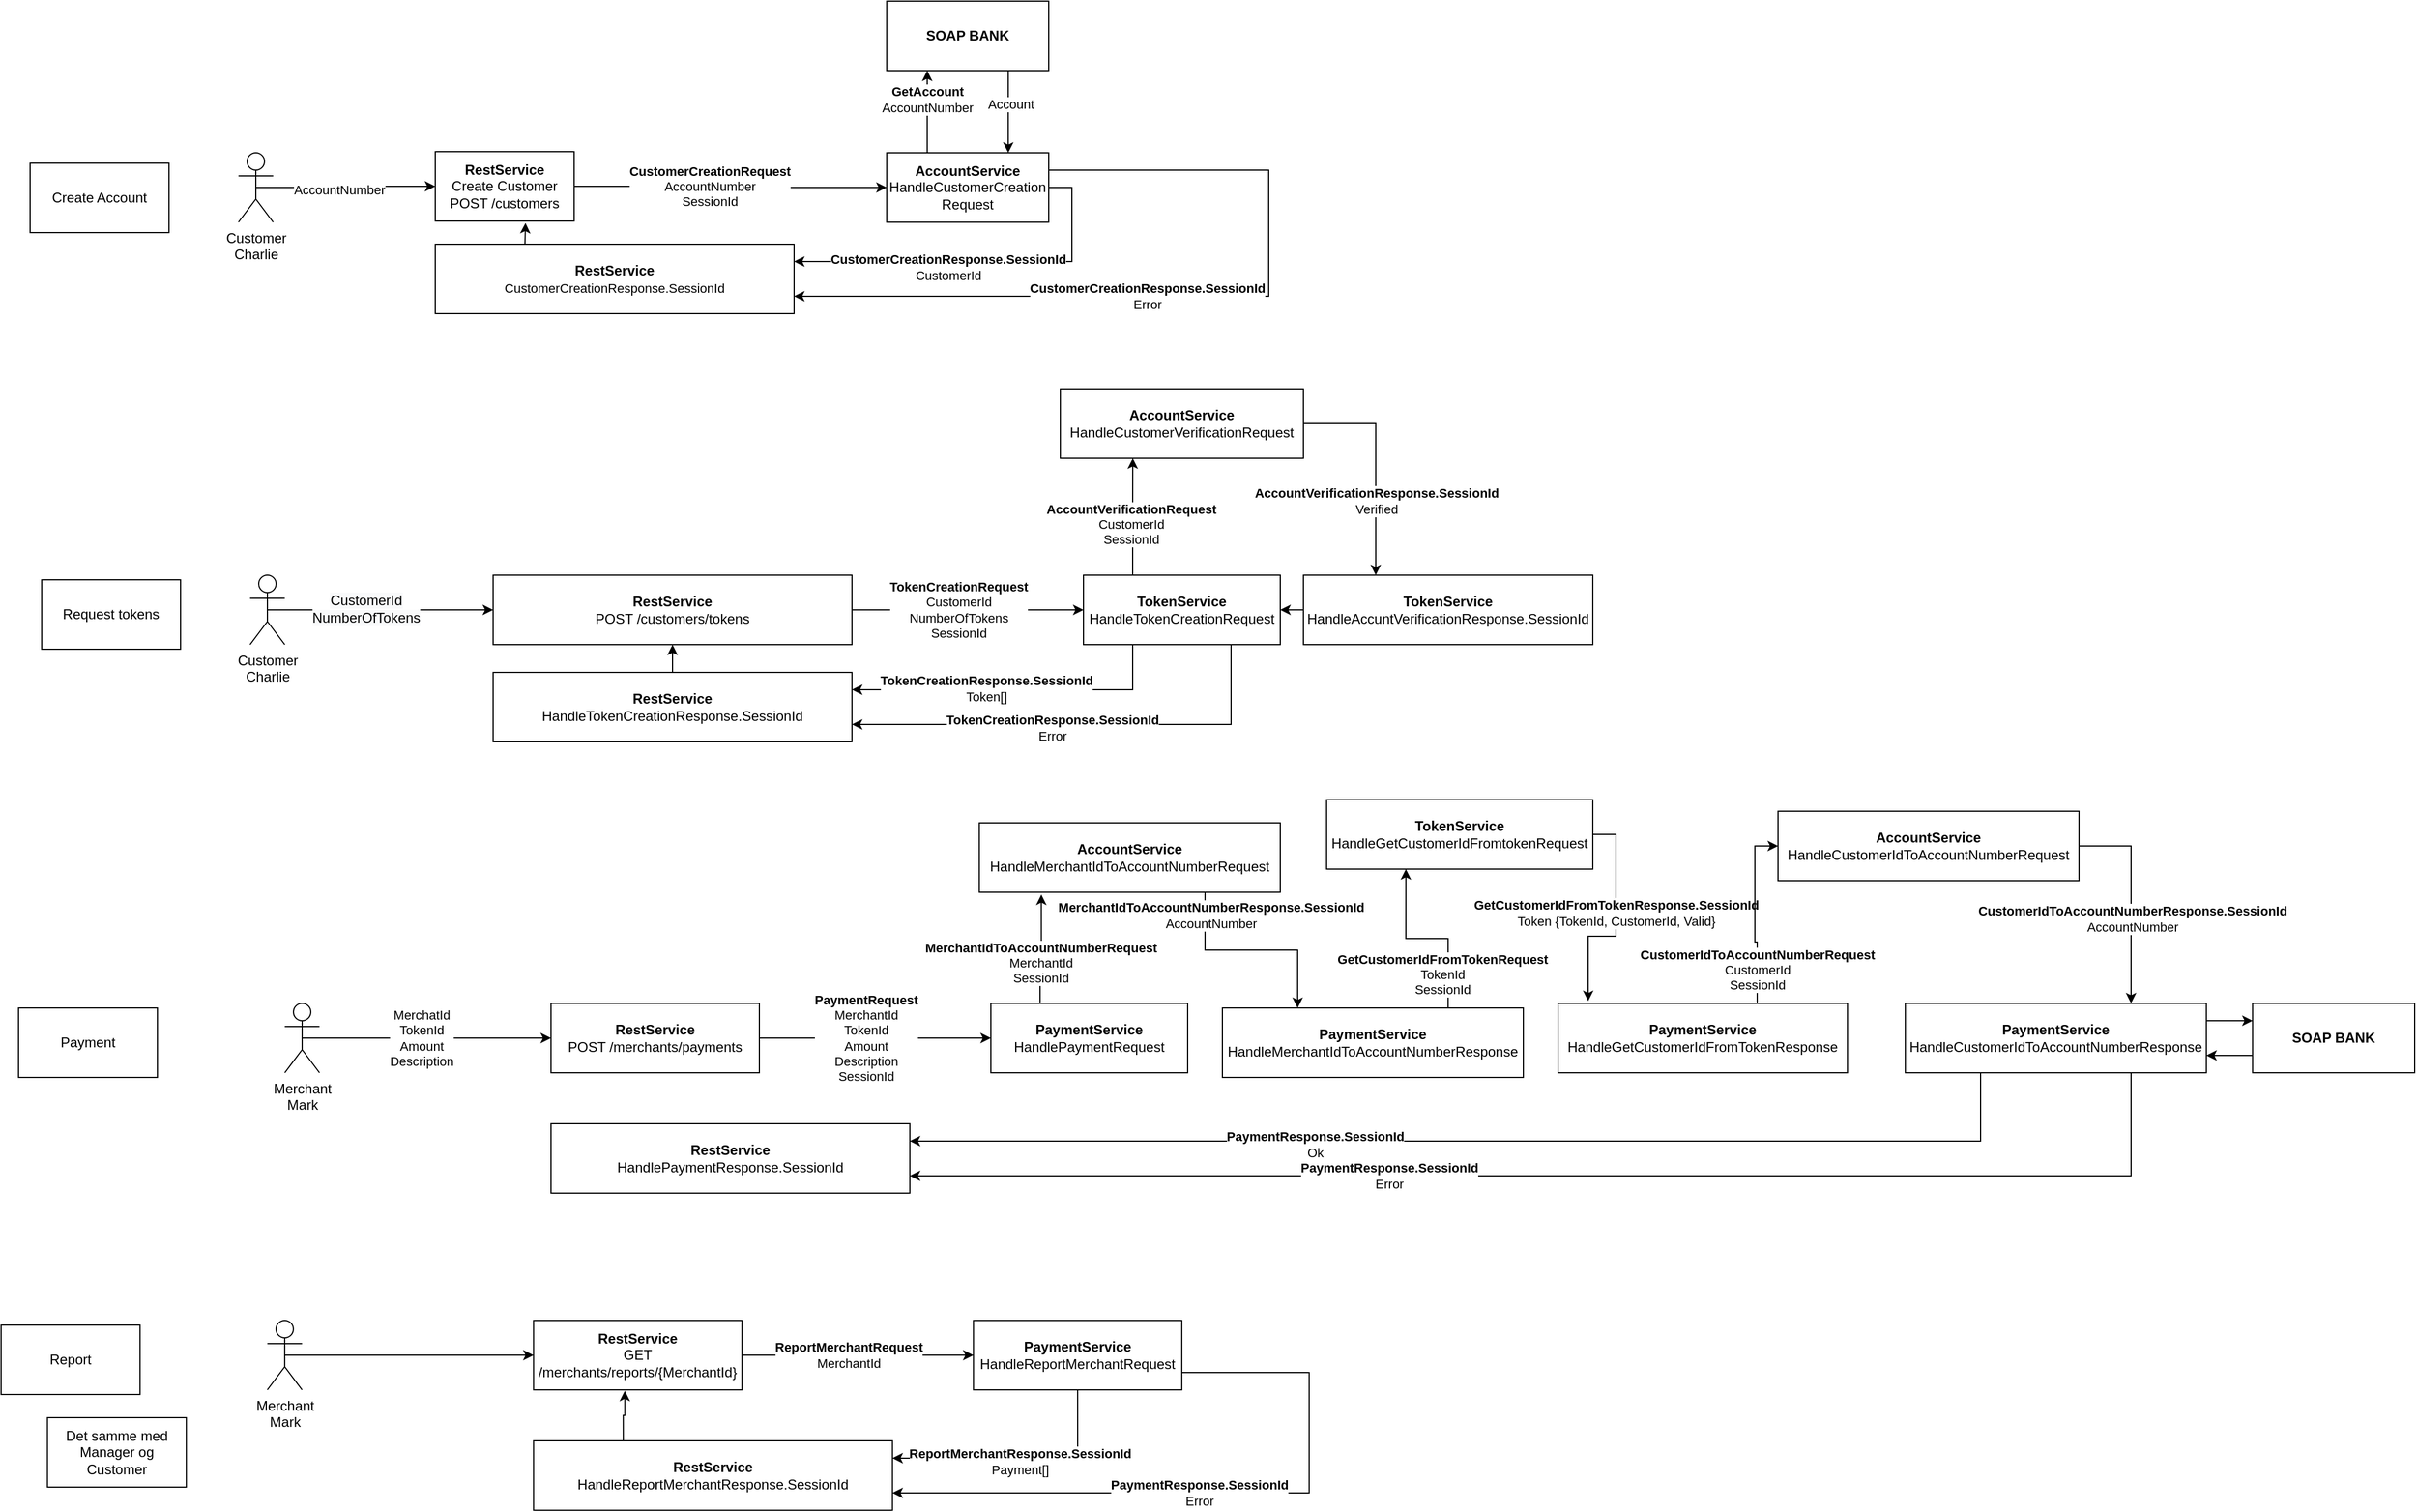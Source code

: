 <mxfile version="16.1.2" type="device" pages="2"><diagram id="B-tO2Gpn6sbbD3hpgvYy" name="Page-1"><mxGraphModel dx="3685" dy="1573" grid="1" gridSize="10" guides="1" tooltips="1" connect="1" arrows="1" fold="1" page="1" pageScale="1" pageWidth="1100" pageHeight="850" math="0" shadow="0"><root><mxCell id="0"/><mxCell id="1" parent="0"/><mxCell id="RyTkmP72of4yGlejOALB-6" style="edgeStyle=orthogonalEdgeStyle;rounded=0;orthogonalLoop=1;jettySize=auto;html=1;exitX=0.5;exitY=0.5;exitDx=0;exitDy=0;exitPerimeter=0;entryX=0;entryY=0.5;entryDx=0;entryDy=0;" edge="1" parent="1" source="RyTkmP72of4yGlejOALB-1" target="RyTkmP72of4yGlejOALB-5"><mxGeometry relative="1" as="geometry"/></mxCell><mxCell id="RyTkmP72of4yGlejOALB-7" value="AccountNumber" style="edgeLabel;html=1;align=center;verticalAlign=middle;resizable=0;points=[];" vertex="1" connectable="0" parent="RyTkmP72of4yGlejOALB-6"><mxGeometry x="-0.08" y="-2" relative="1" as="geometry"><mxPoint as="offset"/></mxGeometry></mxCell><mxCell id="RyTkmP72of4yGlejOALB-1" value="Customer&lt;br&gt;Charlie" style="shape=umlActor;verticalLabelPosition=bottom;verticalAlign=top;html=1;outlineConnect=0;" vertex="1" parent="1"><mxGeometry x="-800" y="161" width="30" height="60" as="geometry"/></mxCell><mxCell id="RyTkmP72of4yGlejOALB-9" style="edgeStyle=orthogonalEdgeStyle;rounded=0;orthogonalLoop=1;jettySize=auto;html=1;exitX=1;exitY=0.5;exitDx=0;exitDy=0;entryX=0;entryY=0.5;entryDx=0;entryDy=0;" edge="1" parent="1" source="RyTkmP72of4yGlejOALB-5" target="RyTkmP72of4yGlejOALB-8"><mxGeometry relative="1" as="geometry"/></mxCell><mxCell id="RyTkmP72of4yGlejOALB-10" value="&lt;b&gt;CustomerCreationRequest&lt;/b&gt;&lt;br&gt;AccountNumber&lt;br&gt;SessionId" style="edgeLabel;html=1;align=center;verticalAlign=middle;resizable=0;points=[];" vertex="1" connectable="0" parent="RyTkmP72of4yGlejOALB-9"><mxGeometry x="-0.3" relative="1" as="geometry"><mxPoint x="22" as="offset"/></mxGeometry></mxCell><mxCell id="RyTkmP72of4yGlejOALB-5" value="&lt;b&gt;RestService&lt;/b&gt;&lt;br&gt;Create Customer&lt;br&gt;POST /customers" style="rounded=0;whiteSpace=wrap;html=1;" vertex="1" parent="1"><mxGeometry x="-630" y="160" width="120" height="60" as="geometry"/></mxCell><mxCell id="RyTkmP72of4yGlejOALB-12" style="edgeStyle=orthogonalEdgeStyle;rounded=0;orthogonalLoop=1;jettySize=auto;html=1;exitX=0.25;exitY=0;exitDx=0;exitDy=0;entryX=0.25;entryY=1;entryDx=0;entryDy=0;" edge="1" parent="1" source="RyTkmP72of4yGlejOALB-8" target="RyTkmP72of4yGlejOALB-11"><mxGeometry relative="1" as="geometry"/></mxCell><mxCell id="RyTkmP72of4yGlejOALB-14" value="&lt;b&gt;GetAccount&lt;/b&gt;&lt;br&gt;AccountNumber" style="edgeLabel;html=1;align=center;verticalAlign=middle;resizable=0;points=[];" vertex="1" connectable="0" parent="RyTkmP72of4yGlejOALB-12"><mxGeometry x="0.315" relative="1" as="geometry"><mxPoint as="offset"/></mxGeometry></mxCell><mxCell id="RyTkmP72of4yGlejOALB-16" style="edgeStyle=orthogonalEdgeStyle;rounded=0;orthogonalLoop=1;jettySize=auto;html=1;exitX=1;exitY=0.5;exitDx=0;exitDy=0;entryX=1;entryY=0.25;entryDx=0;entryDy=0;" edge="1" parent="1" source="RyTkmP72of4yGlejOALB-8" target="RyTkmP72of4yGlejOALB-68"><mxGeometry relative="1" as="geometry"><Array as="points"><mxPoint x="-80" y="191"/><mxPoint x="-80" y="255"/></Array></mxGeometry></mxCell><mxCell id="RyTkmP72of4yGlejOALB-17" value="&lt;b&gt;CustomerCreationResponse.SessionId&lt;br&gt;&lt;/b&gt;CustomerId" style="edgeLabel;html=1;align=center;verticalAlign=middle;resizable=0;points=[];" vertex="1" connectable="0" parent="RyTkmP72of4yGlejOALB-16"><mxGeometry x="0.179" y="5" relative="1" as="geometry"><mxPoint as="offset"/></mxGeometry></mxCell><mxCell id="RyTkmP72of4yGlejOALB-18" style="edgeStyle=orthogonalEdgeStyle;rounded=0;orthogonalLoop=1;jettySize=auto;html=1;exitX=1;exitY=0.25;exitDx=0;exitDy=0;entryX=1;entryY=0.75;entryDx=0;entryDy=0;" edge="1" parent="1" source="RyTkmP72of4yGlejOALB-8" target="RyTkmP72of4yGlejOALB-68"><mxGeometry relative="1" as="geometry"><Array as="points"><mxPoint x="90" y="176"/><mxPoint x="90" y="285"/></Array></mxGeometry></mxCell><mxCell id="RyTkmP72of4yGlejOALB-19" value="&lt;b&gt;CustomerCreationResponse.SessionId&lt;br&gt;&lt;/b&gt;Error" style="edgeLabel;html=1;align=center;verticalAlign=middle;resizable=0;points=[];" vertex="1" connectable="0" parent="RyTkmP72of4yGlejOALB-18"><mxGeometry x="0.168" y="-1" relative="1" as="geometry"><mxPoint x="10" y="1" as="offset"/></mxGeometry></mxCell><mxCell id="RyTkmP72of4yGlejOALB-8" value="&lt;b&gt;AccountService&lt;br&gt;&lt;/b&gt;HandleCustomerCreation&lt;br&gt;Request" style="rounded=0;whiteSpace=wrap;html=1;" vertex="1" parent="1"><mxGeometry x="-240" y="161" width="140" height="60" as="geometry"/></mxCell><mxCell id="RyTkmP72of4yGlejOALB-13" style="edgeStyle=orthogonalEdgeStyle;rounded=0;orthogonalLoop=1;jettySize=auto;html=1;exitX=0.75;exitY=1;exitDx=0;exitDy=0;entryX=0.75;entryY=0;entryDx=0;entryDy=0;" edge="1" parent="1" source="RyTkmP72of4yGlejOALB-11" target="RyTkmP72of4yGlejOALB-8"><mxGeometry relative="1" as="geometry"/></mxCell><mxCell id="RyTkmP72of4yGlejOALB-15" value="Account" style="edgeLabel;html=1;align=center;verticalAlign=middle;resizable=0;points=[];" vertex="1" connectable="0" parent="RyTkmP72of4yGlejOALB-13"><mxGeometry x="-0.202" y="2" relative="1" as="geometry"><mxPoint as="offset"/></mxGeometry></mxCell><mxCell id="RyTkmP72of4yGlejOALB-11" value="&lt;b&gt;SOAP BANK&lt;/b&gt;" style="rounded=0;whiteSpace=wrap;html=1;" vertex="1" parent="1"><mxGeometry x="-240" y="30" width="140" height="60" as="geometry"/></mxCell><mxCell id="RyTkmP72of4yGlejOALB-20" style="edgeStyle=orthogonalEdgeStyle;rounded=0;orthogonalLoop=1;jettySize=auto;html=1;exitX=0.5;exitY=0.5;exitDx=0;exitDy=0;exitPerimeter=0;entryX=0;entryY=0.5;entryDx=0;entryDy=0;" edge="1" parent="1" source="RyTkmP72of4yGlejOALB-22" target="RyTkmP72of4yGlejOALB-25"><mxGeometry relative="1" as="geometry"/></mxCell><mxCell id="RyTkmP72of4yGlejOALB-64" value="&lt;span style=&quot;font-size: 12px ; background-color: rgb(248 , 249 , 250)&quot;&gt;CustomerId&lt;br&gt;NumberOfTokens&lt;/span&gt;" style="edgeLabel;html=1;align=center;verticalAlign=middle;resizable=0;points=[];" vertex="1" connectable="0" parent="RyTkmP72of4yGlejOALB-20"><mxGeometry x="-0.134" y="1" relative="1" as="geometry"><mxPoint as="offset"/></mxGeometry></mxCell><mxCell id="RyTkmP72of4yGlejOALB-22" value="Customer&lt;br&gt;Charlie" style="shape=umlActor;verticalLabelPosition=bottom;verticalAlign=top;html=1;outlineConnect=0;" vertex="1" parent="1"><mxGeometry x="-790" y="526" width="30" height="60" as="geometry"/></mxCell><mxCell id="RyTkmP72of4yGlejOALB-23" style="edgeStyle=orthogonalEdgeStyle;rounded=0;orthogonalLoop=1;jettySize=auto;html=1;exitX=1;exitY=0.5;exitDx=0;exitDy=0;entryX=0;entryY=0.5;entryDx=0;entryDy=0;" edge="1" parent="1" source="RyTkmP72of4yGlejOALB-25" target="RyTkmP72of4yGlejOALB-32"><mxGeometry relative="1" as="geometry"/></mxCell><mxCell id="RyTkmP72of4yGlejOALB-24" value="&lt;b&gt;TokenCreationRequest&lt;/b&gt;&lt;br&gt;CustomerId&lt;br&gt;NumberOfTokens&lt;br&gt;SessionId" style="edgeLabel;html=1;align=center;verticalAlign=middle;resizable=0;points=[];" vertex="1" connectable="0" parent="RyTkmP72of4yGlejOALB-23"><mxGeometry x="-0.3" relative="1" as="geometry"><mxPoint x="22" as="offset"/></mxGeometry></mxCell><mxCell id="RyTkmP72of4yGlejOALB-25" value="&lt;b&gt;RestService&lt;br&gt;&lt;/b&gt;POST /customers/tokens" style="rounded=0;whiteSpace=wrap;html=1;" vertex="1" parent="1"><mxGeometry x="-580" y="526" width="310" height="60" as="geometry"/></mxCell><mxCell id="RyTkmP72of4yGlejOALB-39" style="edgeStyle=orthogonalEdgeStyle;rounded=0;orthogonalLoop=1;jettySize=auto;html=1;exitX=0.25;exitY=0;exitDx=0;exitDy=0;entryX=0.298;entryY=1;entryDx=0;entryDy=0;entryPerimeter=0;" edge="1" parent="1" source="RyTkmP72of4yGlejOALB-32" target="RyTkmP72of4yGlejOALB-38"><mxGeometry relative="1" as="geometry"/></mxCell><mxCell id="RyTkmP72of4yGlejOALB-40" value="&lt;b&gt;AccountVerificationRequest&lt;/b&gt;&lt;br&gt;CustomerId&lt;br&gt;SessionId" style="edgeLabel;html=1;align=center;verticalAlign=middle;resizable=0;points=[];" vertex="1" connectable="0" parent="RyTkmP72of4yGlejOALB-39"><mxGeometry x="-0.276" y="2" relative="1" as="geometry"><mxPoint y="-8" as="offset"/></mxGeometry></mxCell><mxCell id="RyTkmP72of4yGlejOALB-43" style="edgeStyle=orthogonalEdgeStyle;rounded=0;orthogonalLoop=1;jettySize=auto;html=1;exitX=0.25;exitY=1;exitDx=0;exitDy=0;entryX=1;entryY=0.25;entryDx=0;entryDy=0;" edge="1" parent="1" source="RyTkmP72of4yGlejOALB-32" target="RyTkmP72of4yGlejOALB-66"><mxGeometry relative="1" as="geometry"/></mxCell><mxCell id="RyTkmP72of4yGlejOALB-44" value="&lt;b&gt;TokenCreationResponse.SessionId&lt;br&gt;&lt;/b&gt;Token[]" style="edgeLabel;html=1;align=center;verticalAlign=middle;resizable=0;points=[];" vertex="1" connectable="0" parent="RyTkmP72of4yGlejOALB-43"><mxGeometry x="0.181" y="-1" relative="1" as="geometry"><mxPoint as="offset"/></mxGeometry></mxCell><mxCell id="RyTkmP72of4yGlejOALB-45" style="edgeStyle=orthogonalEdgeStyle;rounded=0;orthogonalLoop=1;jettySize=auto;html=1;exitX=0.75;exitY=1;exitDx=0;exitDy=0;entryX=1;entryY=0.75;entryDx=0;entryDy=0;" edge="1" parent="1" source="RyTkmP72of4yGlejOALB-32" target="RyTkmP72of4yGlejOALB-66"><mxGeometry relative="1" as="geometry"><Array as="points"><mxPoint x="58" y="655"/></Array></mxGeometry></mxCell><mxCell id="RyTkmP72of4yGlejOALB-46" value="&lt;b&gt;TokenCreationResponse.SessionId&lt;br&gt;&lt;/b&gt;Error" style="edgeLabel;html=1;align=center;verticalAlign=middle;resizable=0;points=[];" vertex="1" connectable="0" parent="RyTkmP72of4yGlejOALB-45"><mxGeometry x="0.127" y="3" relative="1" as="geometry"><mxPoint as="offset"/></mxGeometry></mxCell><mxCell id="RyTkmP72of4yGlejOALB-32" value="&lt;b&gt;TokenService&lt;/b&gt;&lt;br&gt;HandleTokenCreationRequest" style="rounded=0;whiteSpace=wrap;html=1;" vertex="1" parent="1"><mxGeometry x="-70" y="526" width="170" height="60" as="geometry"/></mxCell><mxCell id="RyTkmP72of4yGlejOALB-36" value="Create Account" style="rounded=0;whiteSpace=wrap;html=1;" vertex="1" parent="1"><mxGeometry x="-980" y="170" width="120" height="60" as="geometry"/></mxCell><mxCell id="RyTkmP72of4yGlejOALB-37" value="Request tokens" style="rounded=0;whiteSpace=wrap;html=1;" vertex="1" parent="1"><mxGeometry x="-970" y="530" width="120" height="60" as="geometry"/></mxCell><mxCell id="RyTkmP72of4yGlejOALB-41" style="edgeStyle=orthogonalEdgeStyle;rounded=0;orthogonalLoop=1;jettySize=auto;html=1;exitX=1;exitY=0.5;exitDx=0;exitDy=0;entryX=0.25;entryY=0;entryDx=0;entryDy=0;" edge="1" parent="1" source="RyTkmP72of4yGlejOALB-38" target="RyTkmP72of4yGlejOALB-70"><mxGeometry relative="1" as="geometry"/></mxCell><mxCell id="RyTkmP72of4yGlejOALB-42" value="&lt;b&gt;AccountVerificationResponse.SessionId&lt;br&gt;&lt;/b&gt;Verified" style="edgeLabel;html=1;align=center;verticalAlign=middle;resizable=0;points=[];" vertex="1" connectable="0" parent="RyTkmP72of4yGlejOALB-41"><mxGeometry x="-0.356" y="2" relative="1" as="geometry"><mxPoint x="-2" y="67" as="offset"/></mxGeometry></mxCell><mxCell id="RyTkmP72of4yGlejOALB-38" value="&lt;b&gt;AccountService&lt;/b&gt;&lt;br&gt;HandleCustomerVerificationRequest" style="rounded=0;whiteSpace=wrap;html=1;" vertex="1" parent="1"><mxGeometry x="-90" y="365" width="210" height="60" as="geometry"/></mxCell><mxCell id="RyTkmP72of4yGlejOALB-47" style="edgeStyle=orthogonalEdgeStyle;rounded=0;orthogonalLoop=1;jettySize=auto;html=1;exitX=0.5;exitY=0.5;exitDx=0;exitDy=0;exitPerimeter=0;entryX=0;entryY=0.5;entryDx=0;entryDy=0;" edge="1" parent="1" source="RyTkmP72of4yGlejOALB-48" target="RyTkmP72of4yGlejOALB-51"><mxGeometry relative="1" as="geometry"/></mxCell><mxCell id="RyTkmP72of4yGlejOALB-63" value="MerchatId&lt;br&gt;TokenId&lt;br&gt;Amount&lt;br&gt;Description" style="edgeLabel;html=1;align=center;verticalAlign=middle;resizable=0;points=[];" vertex="1" connectable="0" parent="RyTkmP72of4yGlejOALB-47"><mxGeometry x="-0.046" relative="1" as="geometry"><mxPoint as="offset"/></mxGeometry></mxCell><mxCell id="RyTkmP72of4yGlejOALB-48" value="Merchant&lt;br&gt;Mark" style="shape=umlActor;verticalLabelPosition=bottom;verticalAlign=top;html=1;outlineConnect=0;" vertex="1" parent="1"><mxGeometry x="-760" y="896" width="30" height="60" as="geometry"/></mxCell><mxCell id="RyTkmP72of4yGlejOALB-49" style="edgeStyle=orthogonalEdgeStyle;rounded=0;orthogonalLoop=1;jettySize=auto;html=1;exitX=1;exitY=0.5;exitDx=0;exitDy=0;entryX=0;entryY=0.5;entryDx=0;entryDy=0;" edge="1" parent="1" source="RyTkmP72of4yGlejOALB-51" target="RyTkmP72of4yGlejOALB-58"><mxGeometry relative="1" as="geometry"/></mxCell><mxCell id="RyTkmP72of4yGlejOALB-50" value="&lt;b&gt;PaymentRequest&lt;/b&gt;&lt;br&gt;MerchantId&lt;br&gt;TokenId&lt;br&gt;Amount&lt;br&gt;Description&lt;br&gt;SessionId" style="edgeLabel;html=1;align=center;verticalAlign=middle;resizable=0;points=[];" vertex="1" connectable="0" parent="RyTkmP72of4yGlejOALB-49"><mxGeometry x="-0.3" relative="1" as="geometry"><mxPoint x="22" as="offset"/></mxGeometry></mxCell><mxCell id="RyTkmP72of4yGlejOALB-51" value="&lt;b&gt;RestService&lt;br&gt;&lt;/b&gt;POST /merchants/payments" style="rounded=0;whiteSpace=wrap;html=1;" vertex="1" parent="1"><mxGeometry x="-530" y="896" width="180" height="60" as="geometry"/></mxCell><mxCell id="RyTkmP72of4yGlejOALB-52" style="edgeStyle=orthogonalEdgeStyle;rounded=0;orthogonalLoop=1;jettySize=auto;html=1;entryX=0.298;entryY=1;entryDx=0;entryDy=0;entryPerimeter=0;exitX=0.75;exitY=0;exitDx=0;exitDy=0;" edge="1" parent="1" source="RyTkmP72of4yGlejOALB-113" target="RyTkmP72of4yGlejOALB-62"><mxGeometry relative="1" as="geometry"><mxPoint x="80" y="790" as="sourcePoint"/></mxGeometry></mxCell><mxCell id="RyTkmP72of4yGlejOALB-53" value="&lt;b&gt;GetCustomerIdFromTokenRequest&lt;/b&gt;&lt;br&gt;TokenId&lt;br&gt;SessionId" style="edgeLabel;html=1;align=center;verticalAlign=middle;resizable=0;points=[];" vertex="1" connectable="0" parent="RyTkmP72of4yGlejOALB-52"><mxGeometry x="-0.276" y="2" relative="1" as="geometry"><mxPoint x="-3" y="27" as="offset"/></mxGeometry></mxCell><mxCell id="RyTkmP72of4yGlejOALB-114" style="edgeStyle=orthogonalEdgeStyle;rounded=0;orthogonalLoop=1;jettySize=auto;html=1;exitX=0.25;exitY=0;exitDx=0;exitDy=0;entryX=0.206;entryY=1.033;entryDx=0;entryDy=0;entryPerimeter=0;" edge="1" parent="1" source="RyTkmP72of4yGlejOALB-58" target="RyTkmP72of4yGlejOALB-112"><mxGeometry relative="1" as="geometry"/></mxCell><mxCell id="RyTkmP72of4yGlejOALB-115" value="&lt;b&gt;MerchantIdToAccountNumberRequest&lt;/b&gt;&lt;br&gt;MerchantId&lt;br&gt;SessionId" style="edgeLabel;html=1;align=center;verticalAlign=middle;resizable=0;points=[];" vertex="1" connectable="0" parent="RyTkmP72of4yGlejOALB-114"><mxGeometry x="-0.256" relative="1" as="geometry"><mxPoint as="offset"/></mxGeometry></mxCell><mxCell id="RyTkmP72of4yGlejOALB-58" value="&lt;b&gt;PaymentService&lt;/b&gt;&lt;br&gt;HandlePaymentRequest" style="rounded=0;whiteSpace=wrap;html=1;" vertex="1" parent="1"><mxGeometry x="-150" y="896" width="170" height="60" as="geometry"/></mxCell><mxCell id="RyTkmP72of4yGlejOALB-59" value="Payment" style="rounded=0;whiteSpace=wrap;html=1;" vertex="1" parent="1"><mxGeometry x="-990" y="900" width="120" height="60" as="geometry"/></mxCell><mxCell id="RyTkmP72of4yGlejOALB-60" style="edgeStyle=orthogonalEdgeStyle;rounded=0;orthogonalLoop=1;jettySize=auto;html=1;exitX=1;exitY=0.5;exitDx=0;exitDy=0;entryX=0.104;entryY=-0.033;entryDx=0;entryDy=0;entryPerimeter=0;" edge="1" parent="1" source="RyTkmP72of4yGlejOALB-62" target="RyTkmP72of4yGlejOALB-65"><mxGeometry relative="1" as="geometry"><mxPoint x="160" y="900" as="targetPoint"/></mxGeometry></mxCell><mxCell id="RyTkmP72of4yGlejOALB-61" value="&lt;b&gt;GetCustomerIdFromTokenResponse.SessionId&lt;br&gt;&lt;/b&gt;Token {TokenId, CustomerId, Valid}" style="edgeLabel;html=1;align=center;verticalAlign=middle;resizable=0;points=[];" vertex="1" connectable="0" parent="RyTkmP72of4yGlejOALB-60"><mxGeometry x="-0.356" y="2" relative="1" as="geometry"><mxPoint x="-2" y="27" as="offset"/></mxGeometry></mxCell><mxCell id="RyTkmP72of4yGlejOALB-62" value="&lt;b&gt;TokenService&lt;/b&gt;&lt;br&gt;HandleGetCustomerIdFromtokenRequest" style="rounded=0;whiteSpace=wrap;html=1;" vertex="1" parent="1"><mxGeometry x="140" y="720" width="230" height="60" as="geometry"/></mxCell><mxCell id="RyTkmP72of4yGlejOALB-77" style="edgeStyle=orthogonalEdgeStyle;rounded=0;orthogonalLoop=1;jettySize=auto;html=1;exitX=0.25;exitY=1;exitDx=0;exitDy=0;entryX=1;entryY=0.25;entryDx=0;entryDy=0;" edge="1" parent="1" source="RyTkmP72of4yGlejOALB-107" target="RyTkmP72of4yGlejOALB-76"><mxGeometry relative="1" as="geometry"/></mxCell><mxCell id="RyTkmP72of4yGlejOALB-78" value="&lt;b&gt;PaymentResponse.SessionId&lt;br&gt;&lt;/b&gt;Ok" style="edgeLabel;html=1;align=center;verticalAlign=middle;resizable=0;points=[];" vertex="1" connectable="0" parent="RyTkmP72of4yGlejOALB-77"><mxGeometry x="0.289" y="3" relative="1" as="geometry"><mxPoint as="offset"/></mxGeometry></mxCell><mxCell id="RyTkmP72of4yGlejOALB-79" style="edgeStyle=orthogonalEdgeStyle;rounded=0;orthogonalLoop=1;jettySize=auto;html=1;exitX=0.75;exitY=1;exitDx=0;exitDy=0;entryX=1;entryY=0.75;entryDx=0;entryDy=0;" edge="1" parent="1" source="RyTkmP72of4yGlejOALB-107" target="RyTkmP72of4yGlejOALB-76"><mxGeometry relative="1" as="geometry"/></mxCell><mxCell id="RyTkmP72of4yGlejOALB-80" value="&lt;b&gt;PaymentResponse.SessionId&lt;br&gt;&lt;/b&gt;Error" style="edgeLabel;html=1;align=center;verticalAlign=middle;resizable=0;points=[];" vertex="1" connectable="0" parent="RyTkmP72of4yGlejOALB-79"><mxGeometry x="0.476" relative="1" as="geometry"><mxPoint x="114" as="offset"/></mxGeometry></mxCell><mxCell id="RyTkmP72of4yGlejOALB-104" style="edgeStyle=orthogonalEdgeStyle;rounded=0;orthogonalLoop=1;jettySize=auto;html=1;exitX=0.75;exitY=0;exitDx=0;exitDy=0;entryX=0;entryY=0.5;entryDx=0;entryDy=0;" edge="1" parent="1" source="RyTkmP72of4yGlejOALB-65" target="RyTkmP72of4yGlejOALB-103"><mxGeometry relative="1" as="geometry"><Array as="points"><mxPoint x="512" y="843"/><mxPoint x="510" y="843"/><mxPoint x="510" y="760"/></Array></mxGeometry></mxCell><mxCell id="RyTkmP72of4yGlejOALB-118" value="&lt;b&gt;CustomerIdToAccountNumberRequest&lt;/b&gt;&lt;br&gt;CustomerId&lt;br&gt;SessionId" style="edgeLabel;html=1;align=center;verticalAlign=middle;resizable=0;points=[];" vertex="1" connectable="0" parent="RyTkmP72of4yGlejOALB-104"><mxGeometry x="-0.206" relative="1" as="geometry"><mxPoint y="24" as="offset"/></mxGeometry></mxCell><mxCell id="RyTkmP72of4yGlejOALB-65" value="&lt;b&gt;PaymentService&lt;/b&gt;&lt;br&gt;HandleGetCustomerIdFromTokenResponse" style="rounded=0;whiteSpace=wrap;html=1;" vertex="1" parent="1"><mxGeometry x="340" y="896" width="250" height="60" as="geometry"/></mxCell><mxCell id="RyTkmP72of4yGlejOALB-67" style="edgeStyle=orthogonalEdgeStyle;rounded=0;orthogonalLoop=1;jettySize=auto;html=1;exitX=0.5;exitY=0;exitDx=0;exitDy=0;entryX=0.5;entryY=1;entryDx=0;entryDy=0;" edge="1" parent="1" source="RyTkmP72of4yGlejOALB-66" target="RyTkmP72of4yGlejOALB-25"><mxGeometry relative="1" as="geometry"/></mxCell><mxCell id="RyTkmP72of4yGlejOALB-66" value="&lt;b&gt;RestService&lt;br&gt;&lt;/b&gt;HandleTokenCreationResponse.SessionId" style="rounded=0;whiteSpace=wrap;html=1;" vertex="1" parent="1"><mxGeometry x="-580" y="610" width="310" height="60" as="geometry"/></mxCell><mxCell id="RyTkmP72of4yGlejOALB-69" style="edgeStyle=orthogonalEdgeStyle;rounded=0;orthogonalLoop=1;jettySize=auto;html=1;exitX=0.25;exitY=0;exitDx=0;exitDy=0;entryX=0.65;entryY=1.028;entryDx=0;entryDy=0;entryPerimeter=0;" edge="1" parent="1" source="RyTkmP72of4yGlejOALB-68" target="RyTkmP72of4yGlejOALB-5"><mxGeometry relative="1" as="geometry"/></mxCell><mxCell id="RyTkmP72of4yGlejOALB-68" value="&lt;b&gt;RestService&lt;br&gt;&lt;/b&gt;&lt;span style=&quot;font-size: 11px ; background-color: rgb(255 , 255 , 255)&quot;&gt;CustomerCreation&lt;/span&gt;&lt;span style=&quot;font-size: 11px ; background-color: rgb(255 , 255 , 255)&quot;&gt;Response.SessionId&lt;/span&gt;" style="rounded=0;whiteSpace=wrap;html=1;" vertex="1" parent="1"><mxGeometry x="-630" y="240" width="310" height="60" as="geometry"/></mxCell><mxCell id="RyTkmP72of4yGlejOALB-71" style="edgeStyle=orthogonalEdgeStyle;rounded=0;orthogonalLoop=1;jettySize=auto;html=1;exitX=0;exitY=0.5;exitDx=0;exitDy=0;entryX=1;entryY=0.5;entryDx=0;entryDy=0;" edge="1" parent="1" source="RyTkmP72of4yGlejOALB-70" target="RyTkmP72of4yGlejOALB-32"><mxGeometry relative="1" as="geometry"/></mxCell><mxCell id="RyTkmP72of4yGlejOALB-70" value="&lt;b&gt;TokenService&lt;/b&gt;&lt;br&gt;HandleAccuntVerificationResponse.SessionId" style="rounded=0;whiteSpace=wrap;html=1;" vertex="1" parent="1"><mxGeometry x="120" y="526" width="250" height="60" as="geometry"/></mxCell><mxCell id="RyTkmP72of4yGlejOALB-124" style="edgeStyle=orthogonalEdgeStyle;rounded=0;orthogonalLoop=1;jettySize=auto;html=1;exitX=0;exitY=0.75;exitDx=0;exitDy=0;entryX=1;entryY=0.75;entryDx=0;entryDy=0;" edge="1" parent="1" source="RyTkmP72of4yGlejOALB-72" target="RyTkmP72of4yGlejOALB-107"><mxGeometry relative="1" as="geometry"/></mxCell><mxCell id="RyTkmP72of4yGlejOALB-72" value="&lt;b&gt;SOAP BANK&lt;/b&gt;" style="rounded=0;whiteSpace=wrap;html=1;" vertex="1" parent="1"><mxGeometry x="940" y="896" width="140" height="60" as="geometry"/></mxCell><mxCell id="RyTkmP72of4yGlejOALB-76" value="&lt;b&gt;RestService&lt;br&gt;&lt;/b&gt;HandlePaymentResponse.SessionId" style="rounded=0;whiteSpace=wrap;html=1;" vertex="1" parent="1"><mxGeometry x="-530" y="1000" width="310" height="60" as="geometry"/></mxCell><mxCell id="RyTkmP72of4yGlejOALB-81" style="edgeStyle=orthogonalEdgeStyle;rounded=0;orthogonalLoop=1;jettySize=auto;html=1;exitX=0.5;exitY=0.5;exitDx=0;exitDy=0;exitPerimeter=0;entryX=0;entryY=0.5;entryDx=0;entryDy=0;" edge="1" parent="1" source="RyTkmP72of4yGlejOALB-83" target="RyTkmP72of4yGlejOALB-86"><mxGeometry relative="1" as="geometry"/></mxCell><mxCell id="RyTkmP72of4yGlejOALB-83" value="Merchant&lt;br&gt;Mark" style="shape=umlActor;verticalLabelPosition=bottom;verticalAlign=top;html=1;outlineConnect=0;" vertex="1" parent="1"><mxGeometry x="-775.05" y="1170" width="30" height="60" as="geometry"/></mxCell><mxCell id="RyTkmP72of4yGlejOALB-84" style="edgeStyle=orthogonalEdgeStyle;rounded=0;orthogonalLoop=1;jettySize=auto;html=1;exitX=1;exitY=0.5;exitDx=0;exitDy=0;entryX=0;entryY=0.5;entryDx=0;entryDy=0;" edge="1" parent="1" source="RyTkmP72of4yGlejOALB-86" target="RyTkmP72of4yGlejOALB-89"><mxGeometry relative="1" as="geometry"/></mxCell><mxCell id="RyTkmP72of4yGlejOALB-85" value="&lt;b&gt;ReportMerchantRequest&lt;/b&gt;&lt;br&gt;MerchantId" style="edgeLabel;html=1;align=center;verticalAlign=middle;resizable=0;points=[];" vertex="1" connectable="0" parent="RyTkmP72of4yGlejOALB-84"><mxGeometry x="-0.3" relative="1" as="geometry"><mxPoint x="22" as="offset"/></mxGeometry></mxCell><mxCell id="RyTkmP72of4yGlejOALB-86" value="&lt;b&gt;RestService&lt;br&gt;&lt;/b&gt;GET /merchants/reports/{MerchantId}" style="rounded=0;whiteSpace=wrap;html=1;" vertex="1" parent="1"><mxGeometry x="-545.05" y="1170" width="180" height="60" as="geometry"/></mxCell><mxCell id="RyTkmP72of4yGlejOALB-89" value="&lt;b&gt;PaymentService&lt;/b&gt;&lt;br&gt;HandleReportMerchantRequest" style="rounded=0;whiteSpace=wrap;html=1;" vertex="1" parent="1"><mxGeometry x="-165.05" y="1170" width="180" height="60" as="geometry"/></mxCell><mxCell id="RyTkmP72of4yGlejOALB-90" value="Report" style="rounded=0;whiteSpace=wrap;html=1;" vertex="1" parent="1"><mxGeometry x="-1005.05" y="1174" width="120" height="60" as="geometry"/></mxCell><mxCell id="RyTkmP72of4yGlejOALB-95" style="edgeStyle=orthogonalEdgeStyle;rounded=0;orthogonalLoop=1;jettySize=auto;html=1;exitX=0.5;exitY=1;exitDx=0;exitDy=0;entryX=1;entryY=0.25;entryDx=0;entryDy=0;" edge="1" parent="1" source="RyTkmP72of4yGlejOALB-89" target="RyTkmP72of4yGlejOALB-102"><mxGeometry relative="1" as="geometry"><mxPoint x="102.45" y="1230" as="sourcePoint"/></mxGeometry></mxCell><mxCell id="RyTkmP72of4yGlejOALB-96" value="&lt;b&gt;ReportMerchantResponse.SessionId&lt;br&gt;&lt;/b&gt;Payment[]" style="edgeLabel;html=1;align=center;verticalAlign=middle;resizable=0;points=[];" vertex="1" connectable="0" parent="RyTkmP72of4yGlejOALB-95"><mxGeometry x="0.289" y="3" relative="1" as="geometry"><mxPoint x="32" as="offset"/></mxGeometry></mxCell><mxCell id="RyTkmP72of4yGlejOALB-97" style="edgeStyle=orthogonalEdgeStyle;rounded=0;orthogonalLoop=1;jettySize=auto;html=1;exitX=1;exitY=0.75;exitDx=0;exitDy=0;entryX=1;entryY=0.75;entryDx=0;entryDy=0;" edge="1" parent="1" source="RyTkmP72of4yGlejOALB-89" target="RyTkmP72of4yGlejOALB-102"><mxGeometry relative="1" as="geometry"><mxPoint x="197.45" y="1230" as="sourcePoint"/><Array as="points"><mxPoint x="124.95" y="1215"/><mxPoint x="124.95" y="1319"/></Array></mxGeometry></mxCell><mxCell id="RyTkmP72of4yGlejOALB-98" value="&lt;b&gt;PaymentResponse.SessionId&lt;br&gt;&lt;/b&gt;Error" style="edgeLabel;html=1;align=center;verticalAlign=middle;resizable=0;points=[];" vertex="1" connectable="0" parent="RyTkmP72of4yGlejOALB-97"><mxGeometry x="0.476" relative="1" as="geometry"><mxPoint x="114" as="offset"/></mxGeometry></mxCell><mxCell id="RyTkmP72of4yGlejOALB-121" style="edgeStyle=orthogonalEdgeStyle;rounded=0;orthogonalLoop=1;jettySize=auto;html=1;exitX=0.25;exitY=0;exitDx=0;exitDy=0;entryX=0.438;entryY=1.012;entryDx=0;entryDy=0;entryPerimeter=0;" edge="1" parent="1" source="RyTkmP72of4yGlejOALB-102" target="RyTkmP72of4yGlejOALB-86"><mxGeometry relative="1" as="geometry"/></mxCell><mxCell id="RyTkmP72of4yGlejOALB-102" value="&lt;b&gt;RestService&lt;br&gt;&lt;/b&gt;HandleReportMerchantResponse.SessionId" style="rounded=0;whiteSpace=wrap;html=1;" vertex="1" parent="1"><mxGeometry x="-545.05" y="1274" width="310" height="60" as="geometry"/></mxCell><mxCell id="RyTkmP72of4yGlejOALB-109" style="edgeStyle=orthogonalEdgeStyle;rounded=0;orthogonalLoop=1;jettySize=auto;html=1;exitX=1;exitY=0.5;exitDx=0;exitDy=0;entryX=0.75;entryY=0;entryDx=0;entryDy=0;" edge="1" parent="1" source="RyTkmP72of4yGlejOALB-103" target="RyTkmP72of4yGlejOALB-107"><mxGeometry relative="1" as="geometry"/></mxCell><mxCell id="RyTkmP72of4yGlejOALB-120" value="&lt;b&gt;CustomerIdToAccountNumberResponse.SessionId&lt;br&gt;&lt;/b&gt;AccountNumber" style="edgeLabel;html=1;align=center;verticalAlign=middle;resizable=0;points=[];" vertex="1" connectable="0" parent="RyTkmP72of4yGlejOALB-109"><mxGeometry x="0.189" y="1" relative="1" as="geometry"><mxPoint as="offset"/></mxGeometry></mxCell><mxCell id="RyTkmP72of4yGlejOALB-103" value="&lt;b&gt;AccountService&lt;/b&gt;&lt;br&gt;HandleCustomerIdToAccountNumberRequest" style="rounded=0;whiteSpace=wrap;html=1;" vertex="1" parent="1"><mxGeometry x="530" y="730" width="260" height="60" as="geometry"/></mxCell><mxCell id="RyTkmP72of4yGlejOALB-122" style="edgeStyle=orthogonalEdgeStyle;rounded=0;orthogonalLoop=1;jettySize=auto;html=1;exitX=1;exitY=0.25;exitDx=0;exitDy=0;entryX=0;entryY=0.25;entryDx=0;entryDy=0;" edge="1" parent="1" source="RyTkmP72of4yGlejOALB-107" target="RyTkmP72of4yGlejOALB-72"><mxGeometry relative="1" as="geometry"/></mxCell><mxCell id="RyTkmP72of4yGlejOALB-107" value="&lt;b&gt;PaymentService&lt;/b&gt;&lt;br&gt;HandleCustomerIdToAccountNumberResponse" style="rounded=0;whiteSpace=wrap;html=1;" vertex="1" parent="1"><mxGeometry x="640" y="896" width="260" height="60" as="geometry"/></mxCell><mxCell id="RyTkmP72of4yGlejOALB-116" style="edgeStyle=orthogonalEdgeStyle;rounded=0;orthogonalLoop=1;jettySize=auto;html=1;exitX=0.75;exitY=1;exitDx=0;exitDy=0;entryX=0.25;entryY=0;entryDx=0;entryDy=0;" edge="1" parent="1" source="RyTkmP72of4yGlejOALB-112" target="RyTkmP72of4yGlejOALB-113"><mxGeometry relative="1" as="geometry"/></mxCell><mxCell id="RyTkmP72of4yGlejOALB-117" value="&lt;b&gt;MerchantIdToAccountNumberResponse.SessionId&lt;br&gt;&lt;/b&gt;AccountNumber" style="edgeLabel;html=1;align=center;verticalAlign=middle;resizable=0;points=[];" vertex="1" connectable="0" parent="RyTkmP72of4yGlejOALB-116"><mxGeometry x="-0.069" y="-2" relative="1" as="geometry"><mxPoint x="-29" y="-32" as="offset"/></mxGeometry></mxCell><mxCell id="RyTkmP72of4yGlejOALB-112" value="&lt;b&gt;AccountService&lt;/b&gt;&lt;br&gt;HandleMerchantIdToAccountNumberRequest" style="rounded=0;whiteSpace=wrap;html=1;" vertex="1" parent="1"><mxGeometry x="-160" y="740" width="260" height="60" as="geometry"/></mxCell><mxCell id="RyTkmP72of4yGlejOALB-113" value="&lt;b&gt;PaymentService&lt;/b&gt;&lt;br&gt;HandleMerchantIdToAccountNumberResponse" style="rounded=0;whiteSpace=wrap;html=1;" vertex="1" parent="1"><mxGeometry x="50" y="900" width="260" height="60" as="geometry"/></mxCell><mxCell id="RyTkmP72of4yGlejOALB-125" value="Det samme med Manager og Customer" style="rounded=0;whiteSpace=wrap;html=1;" vertex="1" parent="1"><mxGeometry x="-965.05" y="1254" width="120" height="60" as="geometry"/></mxCell></root></mxGraphModel></diagram><diagram id="HnUwsJy0Q0918jxoK0tC" name="version 2"><mxGraphModel dx="1385" dy="659" grid="1" gridSize="10" guides="1" tooltips="1" connect="1" arrows="1" fold="1" page="1" pageScale="1" pageWidth="1100" pageHeight="850" math="0" shadow="0"><root><mxCell id="RBTkunXBiALiMd4ICz6i-0"/><mxCell id="RBTkunXBiALiMd4ICz6i-1" parent="RBTkunXBiALiMd4ICz6i-0"/><mxCell id="n1Ynrh7tI-YOt47FVREr-0" value="&lt;div&gt;REST&lt;/div&gt;&lt;div&gt;SERVICE&lt;br&gt;&lt;/div&gt;" style="rounded=0;whiteSpace=wrap;html=1;" vertex="1" parent="RBTkunXBiALiMd4ICz6i-1"><mxGeometry x="310" y="120" width="120" height="60" as="geometry"/></mxCell><mxCell id="n1Ynrh7tI-YOt47FVREr-1" value="" style="endArrow=classic;html=1;rounded=0;entryX=0;entryY=0.5;entryDx=0;entryDy=0;" edge="1" parent="RBTkunXBiALiMd4ICz6i-1" target="n1Ynrh7tI-YOt47FVREr-0"><mxGeometry width="50" height="50" relative="1" as="geometry"><mxPoint x="140" y="150" as="sourcePoint"/><mxPoint x="180" y="130" as="targetPoint"/></mxGeometry></mxCell><mxCell id="n1Ynrh7tI-YOt47FVREr-2" value="Payment&lt;br&gt;From merchant" style="edgeLabel;html=1;align=center;verticalAlign=middle;resizable=0;points=[];" vertex="1" connectable="0" parent="n1Ynrh7tI-YOt47FVREr-1"><mxGeometry x="0.224" y="2" relative="1" as="geometry"><mxPoint as="offset"/></mxGeometry></mxCell><mxCell id="n1Ynrh7tI-YOt47FVREr-3" value="" style="endArrow=classic;html=1;rounded=0;fillColor=#dae8fc;strokeColor=#6c8ebf;exitX=1;exitY=0.5;exitDx=0;exitDy=0;" edge="1" parent="RBTkunXBiALiMd4ICz6i-1"><mxGeometry width="50" height="50" relative="1" as="geometry"><mxPoint x="430" y="140" as="sourcePoint"/><mxPoint x="600" y="140" as="targetPoint"/></mxGeometry></mxCell><mxCell id="n1Ynrh7tI-YOt47FVREr-4" value="&lt;b&gt;PaymentRequest&lt;/b&gt;&lt;br&gt;mid,token,amount" style="edgeLabel;html=1;align=center;verticalAlign=middle;resizable=0;points=[];" vertex="1" connectable="0" parent="n1Ynrh7tI-YOt47FVREr-3"><mxGeometry x="0.554" relative="1" as="geometry"><mxPoint x="-41" as="offset"/></mxGeometry></mxCell><mxCell id="n1Ynrh7tI-YOt47FVREr-5" value="" style="edgeStyle=orthogonalEdgeStyle;rounded=0;orthogonalLoop=1;jettySize=auto;html=1;exitX=0.25;exitY=1;exitDx=0;exitDy=0;entryX=0.25;entryY=0;entryDx=0;entryDy=0;fillColor=#d5e8d4;strokeColor=#82b366;" edge="1" parent="RBTkunXBiALiMd4ICz6i-1" source="n1Ynrh7tI-YOt47FVREr-7" target="n1Ynrh7tI-YOt47FVREr-10"><mxGeometry relative="1" as="geometry"/></mxCell><mxCell id="n1Ynrh7tI-YOt47FVREr-6" value="&lt;div&gt;TokenVerificationRequest&lt;/div&gt;&lt;div&gt;token&lt;br&gt;&lt;/div&gt;" style="edgeLabel;html=1;align=center;verticalAlign=middle;resizable=0;points=[];" vertex="1" connectable="0" parent="n1Ynrh7tI-YOt47FVREr-5"><mxGeometry x="-0.264" y="-1" relative="1" as="geometry"><mxPoint x="-4" y="11" as="offset"/></mxGeometry></mxCell><mxCell id="n1Ynrh7tI-YOt47FVREr-7" value="&lt;b&gt;HandlePaymentRequst&lt;/b&gt;" style="rounded=0;whiteSpace=wrap;html=1;" vertex="1" parent="RBTkunXBiALiMd4ICz6i-1"><mxGeometry x="600" y="120" width="140" height="60" as="geometry"/></mxCell><mxCell id="n1Ynrh7tI-YOt47FVREr-8" style="edgeStyle=orthogonalEdgeStyle;rounded=0;orthogonalLoop=1;jettySize=auto;html=1;entryX=0.75;entryY=0;entryDx=0;entryDy=0;fillColor=#fff2cc;strokeColor=#d6b656;fontStyle=1" edge="1" parent="RBTkunXBiALiMd4ICz6i-1" source="n1Ynrh7tI-YOt47FVREr-10" target="n1Ynrh7tI-YOt47FVREr-17"><mxGeometry relative="1" as="geometry"><Array as="points"><mxPoint x="705" y="350"/><mxPoint x="705" y="350"/></Array></mxGeometry></mxCell><mxCell id="n1Ynrh7tI-YOt47FVREr-9" value="&lt;div&gt;&lt;b&gt;TokenVerificationResponse&lt;/b&gt;&lt;/div&gt;customerid,token,valid?" style="edgeLabel;html=1;align=center;verticalAlign=middle;resizable=0;points=[];" vertex="1" connectable="0" parent="n1Ynrh7tI-YOt47FVREr-8"><mxGeometry x="-0.264" relative="1" as="geometry"><mxPoint x="5" y="17" as="offset"/></mxGeometry></mxCell><mxCell id="n1Ynrh7tI-YOt47FVREr-10" value="TokenService" style="rounded=0;whiteSpace=wrap;html=1;" vertex="1" parent="RBTkunXBiALiMd4ICz6i-1"><mxGeometry x="600" y="260" width="140" height="60" as="geometry"/></mxCell><mxCell id="n1Ynrh7tI-YOt47FVREr-11" value="" style="edgeStyle=orthogonalEdgeStyle;rounded=0;orthogonalLoop=1;jettySize=auto;html=1;entryX=0.25;entryY=0;entryDx=0;entryDy=0;exitX=0.25;exitY=1;exitDx=0;exitDy=0;dashed=1;" edge="1" parent="RBTkunXBiALiMd4ICz6i-1" source="n1Ynrh7tI-YOt47FVREr-17" target="n1Ynrh7tI-YOt47FVREr-20"><mxGeometry relative="1" as="geometry"/></mxCell><mxCell id="n1Ynrh7tI-YOt47FVREr-12" value="(If valid Token)&lt;br&gt;Do Soap transfer to bank" style="edgeLabel;html=1;align=center;verticalAlign=middle;resizable=0;points=[];" vertex="1" connectable="0" parent="n1Ynrh7tI-YOt47FVREr-11"><mxGeometry x="-0.229" y="-2" relative="1" as="geometry"><mxPoint as="offset"/></mxGeometry></mxCell><mxCell id="n1Ynrh7tI-YOt47FVREr-13" style="edgeStyle=orthogonalEdgeStyle;rounded=0;orthogonalLoop=1;jettySize=auto;html=1;entryX=0.5;entryY=1;entryDx=0;entryDy=0;fillColor=#d5e8d4;strokeColor=#82b366;" edge="1" parent="RBTkunXBiALiMd4ICz6i-1" source="n1Ynrh7tI-YOt47FVREr-17" target="n1Ynrh7tI-YOt47FVREr-0"><mxGeometry relative="1" as="geometry"/></mxCell><mxCell id="n1Ynrh7tI-YOt47FVREr-14" value="&lt;div&gt;PaymentResponse&lt;/div&gt;&lt;div&gt;Valid?,status&lt;br&gt;&lt;/div&gt;" style="edgeLabel;html=1;align=center;verticalAlign=middle;resizable=0;points=[];" vertex="1" connectable="0" parent="n1Ynrh7tI-YOt47FVREr-13"><mxGeometry x="-0.154" y="-1" relative="1" as="geometry"><mxPoint x="-23" y="-159" as="offset"/></mxGeometry></mxCell><mxCell id="n1Ynrh7tI-YOt47FVREr-15" style="edgeStyle=orthogonalEdgeStyle;rounded=0;orthogonalLoop=1;jettySize=auto;html=1;entryX=1;entryY=0.5;entryDx=0;entryDy=0;dashed=1;" edge="1" parent="RBTkunXBiALiMd4ICz6i-1" source="n1Ynrh7tI-YOt47FVREr-17" target="n1Ynrh7tI-YOt47FVREr-21"><mxGeometry relative="1" as="geometry"><Array as="points"><mxPoint x="500" y="460"/><mxPoint x="500" y="460"/></Array></mxGeometry></mxCell><mxCell id="n1Ynrh7tI-YOt47FVREr-16" value="(If valid token)&lt;br&gt;&lt;div&gt;PaymentLog&lt;/div&gt;&lt;div&gt;mid,token,amount,cid,status&lt;br&gt;&lt;/div&gt;" style="edgeLabel;html=1;align=center;verticalAlign=middle;resizable=0;points=[];" vertex="1" connectable="0" parent="n1Ynrh7tI-YOt47FVREr-15"><mxGeometry x="0.103" y="3" relative="1" as="geometry"><mxPoint y="7" as="offset"/></mxGeometry></mxCell><mxCell id="n1Ynrh7tI-YOt47FVREr-17" value="&lt;b&gt;HandleToken&lt;br&gt;VerificationReponse&lt;/b&gt;" style="rounded=0;whiteSpace=wrap;html=1;" vertex="1" parent="RBTkunXBiALiMd4ICz6i-1"><mxGeometry x="600" y="410" width="140" height="60" as="geometry"/></mxCell><mxCell id="n1Ynrh7tI-YOt47FVREr-18" style="edgeStyle=orthogonalEdgeStyle;rounded=0;orthogonalLoop=1;jettySize=auto;html=1;entryX=0.75;entryY=1;entryDx=0;entryDy=0;dashed=1;" edge="1" parent="RBTkunXBiALiMd4ICz6i-1" source="n1Ynrh7tI-YOt47FVREr-20" target="n1Ynrh7tI-YOt47FVREr-17"><mxGeometry relative="1" as="geometry"><Array as="points"><mxPoint x="705" y="530"/><mxPoint x="705" y="530"/></Array></mxGeometry></mxCell><mxCell id="n1Ynrh7tI-YOt47FVREr-19" value="&lt;div&gt;Statuscode&lt;/div&gt;&lt;div&gt;Returncode&lt;br&gt;&lt;/div&gt;" style="edgeLabel;html=1;align=center;verticalAlign=middle;resizable=0;points=[];" vertex="1" connectable="0" parent="n1Ynrh7tI-YOt47FVREr-18"><mxGeometry x="-0.229" y="1" relative="1" as="geometry"><mxPoint y="11" as="offset"/></mxGeometry></mxCell><mxCell id="n1Ynrh7tI-YOt47FVREr-20" value="SOAP BANK" style="rounded=0;whiteSpace=wrap;html=1;" vertex="1" parent="RBTkunXBiALiMd4ICz6i-1"><mxGeometry x="600" y="550" width="140" height="60" as="geometry"/></mxCell><mxCell id="n1Ynrh7tI-YOt47FVREr-21" value="Log&lt;div&gt;Payment func&lt;br&gt;&lt;/div&gt;" style="rounded=0;whiteSpace=wrap;html=1;" vertex="1" parent="RBTkunXBiALiMd4ICz6i-1"><mxGeometry x="120" y="430" width="120" height="60" as="geometry"/></mxCell></root></mxGraphModel></diagram></mxfile>